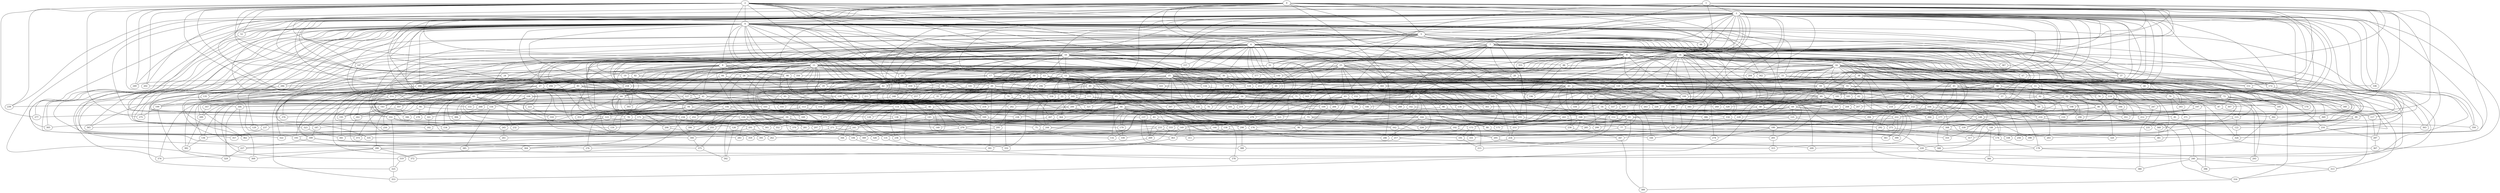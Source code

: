 strict graph "barabasi_albert_graph(400,3)" {
0;
1;
2;
3;
4;
5;
6;
7;
8;
9;
10;
11;
12;
13;
14;
15;
16;
17;
18;
19;
20;
21;
22;
23;
24;
25;
26;
27;
28;
29;
30;
31;
32;
33;
34;
35;
36;
37;
38;
39;
40;
41;
42;
43;
44;
45;
46;
47;
48;
49;
50;
51;
52;
53;
54;
55;
56;
57;
58;
59;
60;
61;
62;
63;
64;
65;
66;
67;
68;
69;
70;
71;
72;
73;
74;
75;
76;
77;
78;
79;
80;
81;
82;
83;
84;
85;
86;
87;
88;
89;
90;
91;
92;
93;
94;
95;
96;
97;
98;
99;
100;
101;
102;
103;
104;
105;
106;
107;
108;
109;
110;
111;
112;
113;
114;
115;
116;
117;
118;
119;
120;
121;
122;
123;
124;
125;
126;
127;
128;
129;
130;
131;
132;
133;
134;
135;
136;
137;
138;
139;
140;
141;
142;
143;
144;
145;
146;
147;
148;
149;
150;
151;
152;
153;
154;
155;
156;
157;
158;
159;
160;
161;
162;
163;
164;
165;
166;
167;
168;
169;
170;
171;
172;
173;
174;
175;
176;
177;
178;
179;
180;
181;
182;
183;
184;
185;
186;
187;
188;
189;
190;
191;
192;
193;
194;
195;
196;
197;
198;
199;
200;
201;
202;
203;
204;
205;
206;
207;
208;
209;
210;
211;
212;
213;
214;
215;
216;
217;
218;
219;
220;
221;
222;
223;
224;
225;
226;
227;
228;
229;
230;
231;
232;
233;
234;
235;
236;
237;
238;
239;
240;
241;
242;
243;
244;
245;
246;
247;
248;
249;
250;
251;
252;
253;
254;
255;
256;
257;
258;
259;
260;
261;
262;
263;
264;
265;
266;
267;
268;
269;
270;
271;
272;
273;
274;
275;
276;
277;
278;
279;
280;
281;
282;
283;
284;
285;
286;
287;
288;
289;
290;
291;
292;
293;
294;
295;
296;
297;
298;
299;
300;
301;
302;
303;
304;
305;
306;
307;
308;
309;
310;
311;
312;
313;
314;
315;
316;
317;
318;
319;
320;
321;
322;
323;
324;
325;
326;
327;
328;
329;
330;
331;
332;
333;
334;
335;
336;
337;
338;
339;
340;
341;
342;
343;
344;
345;
346;
347;
348;
349;
350;
351;
352;
353;
354;
355;
356;
357;
358;
359;
360;
361;
362;
363;
364;
365;
366;
367;
368;
369;
370;
371;
372;
373;
374;
375;
376;
377;
378;
379;
380;
381;
382;
383;
384;
385;
386;
387;
388;
389;
390;
391;
392;
393;
394;
395;
396;
397;
398;
399;
0 -- 130  [is_available=True, prob="0.221369303947"];
0 -- 3  [is_available=True, prob="0.34833131695"];
0 -- 4  [is_available=True, prob="0.535378584141"];
0 -- 5  [is_available=True, prob="1.0"];
0 -- 6  [is_available=True, prob="1.0"];
0 -- 8  [is_available=True, prob="0.521779486517"];
0 -- 267  [is_available=True, prob="0.931972811037"];
0 -- 14  [is_available=True, prob="0.609703127853"];
0 -- 259  [is_available=True, prob="1.0"];
0 -- 151  [is_available=True, prob="0.692906883746"];
0 -- 158  [is_available=True, prob="1.0"];
0 -- 165  [is_available=True, prob="0.367929190379"];
0 -- 42  [is_available=True, prob="0.673138018172"];
0 -- 303  [is_available=True, prob="0.0161009227433"];
0 -- 51  [is_available=True, prob="0.443813008583"];
0 -- 309  [is_available=True, prob="0.795258678822"];
0 -- 317  [is_available=True, prob="1.0"];
0 -- 197  [is_available=True, prob="0.123214436806"];
0 -- 202  [is_available=True, prob="0.351007935878"];
0 -- 204  [is_available=True, prob="1.0"];
0 -- 207  [is_available=True, prob="0.755796698683"];
0 -- 82  [is_available=True, prob="1.0"];
0 -- 213  [is_available=True, prob="0.0629141052658"];
0 -- 355  [is_available=True, prob="0.243833195876"];
0 -- 106  [is_available=True, prob="0.179536197237"];
0 -- 239  [is_available=True, prob="0.0223761282712"];
0 -- 112  [is_available=True, prob="0.349781956944"];
0 -- 376  [is_available=True, prob="0.436097745389"];
1 -- 3  [is_available=True, prob="0.41013127812"];
1 -- 7  [is_available=True, prob="0.73764683092"];
1 -- 298  [is_available=True, prob="0.976066531827"];
1 -- 387  [is_available=True, prob="0.997905578262"];
1 -- 305  [is_available=True, prob="1.0"];
1 -- 371  [is_available=True, prob="0.831335664268"];
1 -- 186  [is_available=True, prob="0.846842786822"];
1 -- 63  [is_available=True, prob="0.346476023699"];
2 -- 3  [is_available=True, prob="1.0"];
2 -- 4  [is_available=True, prob="0.0774421926609"];
2 -- 133  [is_available=True, prob="1.0"];
2 -- 7  [is_available=True, prob="1.0"];
2 -- 10  [is_available=True, prob="0.119409642214"];
2 -- 13  [is_available=True, prob="0.0694576685659"];
2 -- 14  [is_available=True, prob="0.524746391525"];
2 -- 16  [is_available=True, prob="1.0"];
2 -- 146  [is_available=True, prob="0.374566659949"];
2 -- 275  [is_available=True, prob="1.0"];
2 -- 277  [is_available=True, prob="0.559945271539"];
2 -- 26  [is_available=True, prob="1.0"];
2 -- 27  [is_available=True, prob="0.168207157169"];
2 -- 160  [is_available=True, prob="0.574736540192"];
2 -- 39  [is_available=True, prob="0.426923026648"];
2 -- 296  [is_available=True, prob="0.94447099875"];
2 -- 41  [is_available=True, prob="0.117420074168"];
2 -- 52  [is_available=True, prob="0.252085897331"];
2 -- 314  [is_available=True, prob="1.0"];
2 -- 202  [is_available=True, prob="1.0"];
2 -- 203  [is_available=True, prob="0.121233639779"];
2 -- 98  [is_available=True, prob="0.688145309836"];
2 -- 103  [is_available=True, prob="0.92558184314"];
2 -- 239  [is_available=True, prob="0.683576511249"];
2 -- 249  [is_available=True, prob="1.0"];
3 -- 294  [is_available=True, prob="0.545137276425"];
3 -- 4  [is_available=True, prob="0.0639269413215"];
3 -- 5  [is_available=True, prob="0.0605571766442"];
3 -- 6  [is_available=True, prob="0.352160648826"];
3 -- 7  [is_available=True, prob="0.970129297162"];
3 -- 9  [is_available=True, prob="1.0"];
3 -- 10  [is_available=True, prob="0.418045577036"];
3 -- 12  [is_available=True, prob="0.414173834682"];
3 -- 15  [is_available=True, prob="0.275453257259"];
3 -- 18  [is_available=True, prob="0.653559101626"];
3 -- 147  [is_available=True, prob="0.837874273557"];
3 -- 23  [is_available=True, prob="0.57818166759"];
3 -- 24  [is_available=True, prob="0.78438732982"];
3 -- 153  [is_available=True, prob="0.556435086487"];
3 -- 157  [is_available=True, prob="1.0"];
3 -- 260  [is_available=True, prob="1.0"];
3 -- 32  [is_available=True, prob="0.202861184878"];
3 -- 34  [is_available=True, prob="0.12460950001"];
3 -- 38  [is_available=True, prob="0.583050012809"];
3 -- 39  [is_available=True, prob="0.864756630062"];
3 -- 40  [is_available=True, prob="0.168391451143"];
3 -- 263  [is_available=True, prob="1.0"];
3 -- 44  [is_available=True, prob="0.191826942237"];
3 -- 307  [is_available=True, prob="1.0"];
3 -- 172  [is_available=True, prob="0.62970780525"];
3 -- 52  [is_available=True, prob="0.930815630602"];
3 -- 54  [is_available=True, prob="0.511595371328"];
3 -- 393  [is_available=True, prob="0.328773873243"];
3 -- 355  [is_available=True, prob="0.871458844459"];
3 -- 58  [is_available=True, prob="0.33773497763"];
3 -- 188  [is_available=True, prob="1.0"];
3 -- 65  [is_available=True, prob="1.0"];
3 -- 322  [is_available=True, prob="0.442699378089"];
3 -- 67  [is_available=True, prob="0.731671103874"];
3 -- 198  [is_available=True, prob="1.0"];
3 -- 74  [is_available=True, prob="0.0948163684081"];
3 -- 204  [is_available=True, prob="0.687930532579"];
3 -- 337  [is_available=True, prob="0.45838467924"];
3 -- 83  [is_available=True, prob="0.499359579004"];
3 -- 88  [is_available=True, prob="0.828744065876"];
3 -- 89  [is_available=True, prob="1.0"];
3 -- 350  [is_available=True, prob="0.130502011518"];
3 -- 223  [is_available=True, prob="0.20378809149"];
3 -- 97  [is_available=True, prob="0.30288877619"];
3 -- 99  [is_available=True, prob="1.0"];
3 -- 100  [is_available=True, prob="1.0"];
3 -- 101  [is_available=True, prob="0.79514606668"];
3 -- 106  [is_available=True, prob="1.0"];
3 -- 108  [is_available=True, prob="1.0"];
3 -- 367  [is_available=True, prob="0.294972773574"];
3 -- 247  [is_available=True, prob="0.32746818971"];
3 -- 248  [is_available=True, prob="1.0"];
3 -- 249  [is_available=True, prob="0.873187493591"];
3 -- 166  [is_available=True, prob="0.00244117198746"];
3 -- 125  [is_available=True, prob="1.0"];
3 -- 127  [is_available=True, prob="0.866022861017"];
4 -- 129  [is_available=True, prob="0.207290848569"];
4 -- 5  [is_available=True, prob="0.767110442841"];
4 -- 135  [is_available=True, prob="1.0"];
4 -- 8  [is_available=True, prob="0.0722318087721"];
4 -- 393  [is_available=True, prob="1.0"];
4 -- 266  [is_available=True, prob="1.0"];
4 -- 11  [is_available=True, prob="0.280079764413"];
4 -- 12  [is_available=True, prob="0.467744913485"];
4 -- 365  [is_available=True, prob="0.544459599049"];
4 -- 18  [is_available=True, prob="0.164338970396"];
4 -- 147  [is_available=True, prob="0.237527432806"];
4 -- 21  [is_available=True, prob="0.341134140086"];
4 -- 23  [is_available=True, prob="0.880549096077"];
4 -- 155  [is_available=True, prob="0.98354625641"];
4 -- 286  [is_available=True, prob="1.0"];
4 -- 160  [is_available=True, prob="0.418441799076"];
4 -- 33  [is_available=True, prob="0.96644867617"];
4 -- 164  [is_available=True, prob="0.957471770945"];
4 -- 37  [is_available=True, prob="0.169906118777"];
4 -- 193  [is_available=True, prob="0.828227575479"];
4 -- 171  [is_available=True, prob="0.663028059583"];
4 -- 44  [is_available=True, prob="0.500629147745"];
4 -- 47  [is_available=True, prob="0.0287396901093"];
4 -- 385  [is_available=True, prob="0.392542995851"];
4 -- 305  [is_available=True, prob="0.0122247347785"];
4 -- 50  [is_available=True, prob="0.63468742135"];
4 -- 52  [is_available=True, prob="0.0317917987897"];
4 -- 53  [is_available=True, prob="0.0752094121712"];
4 -- 187  [is_available=True, prob="1.0"];
4 -- 151  [is_available=True, prob="0.337309320998"];
4 -- 181  [is_available=True, prob="0.443845274615"];
4 -- 65  [is_available=True, prob="0.101737048434"];
4 -- 267  [is_available=True, prob="0.761250505386"];
4 -- 268  [is_available=True, prob="0.588413799816"];
4 -- 78  [is_available=True, prob="0.109848794249"];
4 -- 335  [is_available=True, prob="0.604713555538"];
4 -- 274  [is_available=True, prob="0.174138038517"];
4 -- 342  [is_available=True, prob="0.430536474635"];
4 -- 343  [is_available=True, prob="1.0"];
4 -- 346  [is_available=True, prob="0.471269286263"];
4 -- 348  [is_available=True, prob="0.834930063078"];
4 -- 350  [is_available=True, prob="0.510316315326"];
4 -- 228  [is_available=True, prob="0.45931937943"];
4 -- 102  [is_available=True, prob="0.511441976989"];
4 -- 231  [is_available=True, prob="0.203920857879"];
4 -- 259  [is_available=True, prob="0.719761767003"];
4 -- 323  [is_available=True, prob="0.140831377525"];
4 -- 236  [is_available=True, prob="0.1506922956"];
4 -- 237  [is_available=True, prob="0.544672019793"];
4 -- 373  [is_available=True, prob="1.0"];
4 -- 246  [is_available=True, prob="0.253101986261"];
4 -- 248  [is_available=True, prob="1.0"];
4 -- 277  [is_available=True, prob="1.0"];
5 -- 384  [is_available=True, prob="0.34100044598"];
5 -- 258  [is_available=True, prob="1.0"];
5 -- 6  [is_available=True, prob="0.231438793016"];
5 -- 9  [is_available=True, prob="0.139573154319"];
5 -- 11  [is_available=True, prob="0.901696873635"];
5 -- 19  [is_available=True, prob="0.598775484468"];
5 -- 25  [is_available=True, prob="1.0"];
5 -- 281  [is_available=True, prob="0.804808542867"];
5 -- 286  [is_available=True, prob="0.98136156194"];
5 -- 32  [is_available=True, prob="0.178944098995"];
5 -- 292  [is_available=True, prob="0.224554508742"];
5 -- 37  [is_available=True, prob="0.577119564606"];
5 -- 294  [is_available=True, prob="1.0"];
5 -- 327  [is_available=True, prob="0.539211678597"];
5 -- 44  [is_available=True, prob="1.0"];
5 -- 45  [is_available=True, prob="0.882318918558"];
5 -- 51  [is_available=True, prob="0.778573961539"];
5 -- 56  [is_available=True, prob="1.0"];
5 -- 199  [is_available=True, prob="0.147205252988"];
5 -- 337  [is_available=True, prob="0.736715140413"];
5 -- 85  [is_available=True, prob="0.292192350248"];
5 -- 345  [is_available=True, prob="1.0"];
5 -- 92  [is_available=True, prob="0.722177799454"];
5 -- 221  [is_available=True, prob="0.0042275297915"];
5 -- 99  [is_available=True, prob="1.0"];
5 -- 387  [is_available=True, prob="0.604369152147"];
5 -- 374  [is_available=True, prob="0.817811732784"];
5 -- 380  [is_available=True, prob="1.0"];
6 -- 265  [is_available=True, prob="0.836482253943"];
6 -- 10  [is_available=True, prob="0.704396292261"];
6 -- 146  [is_available=True, prob="1.0"];
6 -- 20  [is_available=True, prob="1.0"];
6 -- 21  [is_available=True, prob="0.767627032353"];
6 -- 25  [is_available=True, prob="1.0"];
6 -- 156  [is_available=True, prob="0.10102922087"];
6 -- 157  [is_available=True, prob="1.0"];
6 -- 36  [is_available=True, prob="0.663216066881"];
6 -- 165  [is_available=True, prob="0.342288993258"];
6 -- 166  [is_available=True, prob="1.0"];
6 -- 41  [is_available=True, prob="0.58367500922"];
6 -- 43  [is_available=True, prob="1.0"];
6 -- 306  [is_available=True, prob="0.511696692542"];
6 -- 48  [is_available=True, prob="0.92643903792"];
6 -- 50  [is_available=True, prob="0.241510379486"];
6 -- 59  [is_available=True, prob="0.126819868224"];
6 -- 196  [is_available=True, prob="0.291408154843"];
6 -- 72  [is_available=True, prob="0.583615464163"];
6 -- 80  [is_available=True, prob="0.871459649067"];
6 -- 92  [is_available=True, prob="1.0"];
6 -- 95  [is_available=True, prob="0.20024674498"];
6 -- 229  [is_available=True, prob="1.0"];
6 -- 359  [is_available=True, prob="0.888422796208"];
6 -- 234  [is_available=True, prob="0.259372607466"];
6 -- 366  [is_available=True, prob="0.00380909923494"];
6 -- 240  [is_available=True, prob="1.0"];
6 -- 243  [is_available=True, prob="0.391789472432"];
6 -- 377  [is_available=True, prob="0.794093645988"];
6 -- 250  [is_available=True, prob="0.751500481911"];
7 -- 129  [is_available=True, prob="1.0"];
7 -- 8  [is_available=True, prob="1.0"];
7 -- 9  [is_available=True, prob="1.0"];
7 -- 14  [is_available=True, prob="0.493628872255"];
7 -- 15  [is_available=True, prob="0.0277178728467"];
7 -- 17  [is_available=True, prob="1.0"];
7 -- 23  [is_available=True, prob="1.0"];
7 -- 24  [is_available=True, prob="1.0"];
7 -- 26  [is_available=True, prob="0.144515168248"];
7 -- 28  [is_available=True, prob="0.284195500748"];
7 -- 282  [is_available=True, prob="0.10469363257"];
7 -- 31  [is_available=True, prob="1.0"];
7 -- 42  [is_available=True, prob="0.24718715974"];
7 -- 171  [is_available=True, prob="1.0"];
7 -- 172  [is_available=True, prob="1.0"];
7 -- 51  [is_available=True, prob="0.144473791009"];
7 -- 57  [is_available=True, prob="0.0135454530804"];
7 -- 191  [is_available=True, prob="0.371167267508"];
7 -- 320  [is_available=True, prob="0.631099026189"];
7 -- 67  [is_available=True, prob="0.304139371753"];
7 -- 72  [is_available=True, prob="0.272807576252"];
7 -- 79  [is_available=True, prob="0.693900976668"];
7 -- 339  [is_available=True, prob="0.629276209481"];
7 -- 142  [is_available=True, prob="0.155987877004"];
7 -- 87  [is_available=True, prob="0.821512546357"];
7 -- 271  [is_available=True, prob="0.635344822748"];
7 -- 93  [is_available=True, prob="0.951759775229"];
7 -- 94  [is_available=True, prob="0.190422433502"];
7 -- 235  [is_available=True, prob="0.407841512251"];
7 -- 117  [is_available=True, prob="1.0"];
7 -- 379  [is_available=True, prob="0.923985766504"];
7 -- 381  [is_available=True, prob="0.418937084684"];
8 -- 64  [is_available=True, prob="0.496367545831"];
8 -- 98  [is_available=True, prob="0.525134270939"];
8 -- 36  [is_available=True, prob="0.292272583069"];
8 -- 356  [is_available=True, prob="0.778656999186"];
8 -- 135  [is_available=True, prob="0.306360964576"];
8 -- 204  [is_available=True, prob="0.347018462281"];
8 -- 322  [is_available=True, prob="0.0425306752697"];
8 -- 321  [is_available=True, prob="1.0"];
8 -- 365  [is_available=True, prob="0.894962522593"];
8 -- 48  [is_available=True, prob="0.00426689502412"];
8 -- 82  [is_available=True, prob="0.844588206252"];
8 -- 19  [is_available=True, prob="0.996994356462"];
8 -- 84  [is_available=True, prob="0.415682774642"];
8 -- 245  [is_available=True, prob="0.453267582431"];
8 -- 150  [is_available=True, prob="0.660186578342"];
9 -- 139  [is_available=True, prob="1.0"];
9 -- 141  [is_available=True, prob="0.00321578215724"];
9 -- 16  [is_available=True, prob="1.0"];
9 -- 30  [is_available=True, prob="0.5828264873"];
9 -- 33  [is_available=True, prob="0.0687390327536"];
9 -- 38  [is_available=True, prob="0.566202001912"];
9 -- 170  [is_available=True, prob="0.525902645411"];
9 -- 56  [is_available=True, prob="0.483691683211"];
9 -- 66  [is_available=True, prob="0.941921508955"];
9 -- 324  [is_available=True, prob="0.918992661363"];
9 -- 71  [is_available=True, prob="0.122243025332"];
9 -- 333  [is_available=True, prob="0.04700633273"];
9 -- 336  [is_available=True, prob="1.0"];
9 -- 85  [is_available=True, prob="0.153833346825"];
9 -- 86  [is_available=True, prob="1.0"];
9 -- 88  [is_available=True, prob="1.0"];
9 -- 355  [is_available=True, prob="0.171633502691"];
9 -- 100  [is_available=True, prob="0.322917426356"];
9 -- 231  [is_available=True, prob="0.275068527023"];
9 -- 105  [is_available=True, prob="1.0"];
9 -- 110  [is_available=True, prob="1.0"];
9 -- 124  [is_available=True, prob="0.126921428274"];
10 -- 128  [is_available=True, prob="0.730689021959"];
10 -- 133  [is_available=True, prob="1.0"];
10 -- 266  [is_available=True, prob="0.220380478218"];
10 -- 11  [is_available=True, prob="0.203568567346"];
10 -- 12  [is_available=True, prob="0.602085870684"];
10 -- 13  [is_available=True, prob="0.651605789498"];
10 -- 17  [is_available=True, prob="0.799277326145"];
10 -- 147  [is_available=True, prob="0.891338677348"];
10 -- 20  [is_available=True, prob="0.161279003553"];
10 -- 150  [is_available=True, prob="0.268066748067"];
10 -- 281  [is_available=True, prob="0.683716506038"];
10 -- 28  [is_available=True, prob="1.0"];
10 -- 157  [is_available=True, prob="0.319283920379"];
10 -- 31  [is_available=True, prob="0.614181272951"];
10 -- 163  [is_available=True, prob="1.0"];
10 -- 295  [is_available=True, prob="0.843079459578"];
10 -- 284  [is_available=True, prob="0.777937836965"];
10 -- 55  [is_available=True, prob="0.384617127061"];
10 -- 318  [is_available=True, prob="0.232435795935"];
10 -- 64  [is_available=True, prob="0.475743451997"];
10 -- 130  [is_available=True, prob="0.694438434158"];
10 -- 353  [is_available=True, prob="1.0"];
10 -- 335  [is_available=True, prob="1.0"];
10 -- 88  [is_available=True, prob="0.101913269121"];
10 -- 218  [is_available=True, prob="0.535764661574"];
10 -- 225  [is_available=True, prob="1.0"];
10 -- 297  [is_available=True, prob="0.314411444092"];
10 -- 377  [is_available=True, prob="0.673213758957"];
10 -- 379  [is_available=True, prob="1.0"];
10 -- 254  [is_available=True, prob="0.197806334663"];
11 -- 257  [is_available=True, prob="0.958816495652"];
11 -- 13  [is_available=True, prob="0.244306747508"];
11 -- 270  [is_available=True, prob="0.0106100635609"];
11 -- 145  [is_available=True, prob="1.0"];
11 -- 278  [is_available=True, prob="0.235237519601"];
11 -- 289  [is_available=True, prob="1.0"];
11 -- 34  [is_available=True, prob="0.147457011395"];
11 -- 36  [is_available=True, prob="1.0"];
11 -- 49  [is_available=True, prob="0.883301683523"];
11 -- 138  [is_available=True, prob="0.832400473386"];
11 -- 183  [is_available=True, prob="1.0"];
11 -- 312  [is_available=True, prob="1.0"];
11 -- 60  [is_available=True, prob="0.307864734329"];
11 -- 189  [is_available=True, prob="0.826151612763"];
11 -- 64  [is_available=True, prob="0.509820980197"];
11 -- 354  [is_available=True, prob="0.704882496084"];
11 -- 197  [is_available=True, prob="0.669725065161"];
11 -- 200  [is_available=True, prob="1.0"];
11 -- 226  [is_available=True, prob="0.849684405101"];
11 -- 211  [is_available=True, prob="0.888439417664"];
11 -- 90  [is_available=True, prob="0.27494290227"];
11 -- 91  [is_available=True, prob="1.0"];
11 -- 98  [is_available=True, prob="1.0"];
11 -- 356  [is_available=True, prob="0.978452897908"];
11 -- 17  [is_available=True, prob="0.106587082959"];
11 -- 116  [is_available=True, prob="1.0"];
11 -- 119  [is_available=True, prob="1.0"];
11 -- 376  [is_available=True, prob="0.0466829488482"];
11 -- 127  [is_available=True, prob="0.488654006371"];
12 -- 35  [is_available=True, prob="1.0"];
12 -- 182  [is_available=True, prob="1.0"];
12 -- 358  [is_available=True, prob="0.0654914854659"];
12 -- 259  [is_available=True, prob="0.768039161465"];
12 -- 105  [is_available=True, prob="0.179600125329"];
12 -- 175  [is_available=True, prob="0.752696997181"];
12 -- 22  [is_available=True, prob="1.0"];
12 -- 87  [is_available=True, prob="0.322580462879"];
12 -- 89  [is_available=True, prob="0.280580624683"];
12 -- 58  [is_available=True, prob="0.83763592942"];
12 -- 91  [is_available=True, prob="0.243708118355"];
12 -- 221  [is_available=True, prob="1.0"];
13 -- 382  [is_available=True, prob="0.620092703132"];
13 -- 70  [is_available=True, prob="0.111869985918"];
13 -- 397  [is_available=True, prob="0.992244316505"];
13 -- 270  [is_available=True, prob="0.585043188804"];
13 -- 15  [is_available=True, prob="0.992371823108"];
13 -- 189  [is_available=True, prob="0.153721221946"];
13 -- 221  [is_available=True, prob="0.891067652995"];
13 -- 42  [is_available=True, prob="1.0"];
13 -- 186  [is_available=True, prob="0.78072755754"];
13 -- 85  [is_available=True, prob="0.6580117686"];
13 -- 170  [is_available=True, prob="0.679811302557"];
13 -- 121  [is_available=True, prob="0.537154421223"];
13 -- 122  [is_available=True, prob="0.222086172782"];
13 -- 286  [is_available=True, prob="0.734616861378"];
13 -- 29  [is_available=True, prob="0.843173793143"];
13 -- 30  [is_available=True, prob="0.985549089493"];
13 -- 117  [is_available=True, prob="0.593585330463"];
14 -- 387  [is_available=True, prob="0.598707021589"];
14 -- 258  [is_available=True, prob="0.353267428094"];
14 -- 173  [is_available=True, prob="0.204844764438"];
14 -- 16  [is_available=True, prob="0.886645577824"];
14 -- 18  [is_available=True, prob="1.0"];
14 -- 19  [is_available=True, prob="0.400367531646"];
14 -- 20  [is_available=True, prob="0.700248756795"];
14 -- 22  [is_available=True, prob="0.169927530634"];
14 -- 25  [is_available=True, prob="0.32212777583"];
14 -- 30  [is_available=True, prob="1.0"];
14 -- 35  [is_available=True, prob="0.0703845475152"];
14 -- 263  [is_available=True, prob="0.218617262675"];
14 -- 45  [is_available=True, prob="0.751210907959"];
14 -- 303  [is_available=True, prob="1.0"];
14 -- 53  [is_available=True, prob="0.901283364316"];
14 -- 190  [is_available=True, prob="0.0631733334157"];
14 -- 181  [is_available=True, prob="0.127577210027"];
14 -- 194  [is_available=True, prob="1.0"];
14 -- 77  [is_available=True, prob="1.0"];
14 -- 84  [is_available=True, prob="0.808410094215"];
14 -- 342  [is_available=True, prob="0.492436880608"];
14 -- 96  [is_available=True, prob="0.268342390971"];
14 -- 102  [is_available=True, prob="1.0"];
14 -- 369  [is_available=True, prob="0.442958280162"];
14 -- 120  [is_available=True, prob="0.679394599726"];
14 -- 340  [is_available=True, prob="0.668089902677"];
14 -- 63  [is_available=True, prob="1.0"];
14 -- 383  [is_available=True, prob="0.390388084996"];
15 -- 68  [is_available=True, prob="1.0"];
15 -- 74  [is_available=True, prob="0.480700501899"];
15 -- 108  [is_available=True, prob="0.954079769162"];
15 -- 79  [is_available=True, prob="0.606140867725"];
15 -- 211  [is_available=True, prob="0.554924017211"];
15 -- 216  [is_available=True, prob="0.211970577235"];
15 -- 348  [is_available=True, prob="0.619210340097"];
16 -- 396  [is_available=True, prob="0.251256965345"];
16 -- 323  [is_available=True, prob="1.0"];
16 -- 21  [is_available=True, prob="0.820722255673"];
16 -- 26  [is_available=True, prob="1.0"];
16 -- 28  [is_available=True, prob="0.117846803159"];
16 -- 29  [is_available=True, prob="1.0"];
16 -- 33  [is_available=True, prob="0.0729095330809"];
16 -- 37  [is_available=True, prob="0.436004591002"];
16 -- 38  [is_available=True, prob="0.637662196355"];
16 -- 40  [is_available=True, prob="1.0"];
16 -- 169  [is_available=True, prob="0.873825807774"];
16 -- 43  [is_available=True, prob="0.0449579563816"];
16 -- 302  [is_available=True, prob="0.279679987943"];
16 -- 49  [is_available=True, prob="0.36446342291"];
16 -- 55  [is_available=True, prob="0.0457536336435"];
16 -- 184  [is_available=True, prob="0.696113688223"];
16 -- 67  [is_available=True, prob="0.0935945240905"];
16 -- 71  [is_available=True, prob="0.189410611659"];
16 -- 208  [is_available=True, prob="1.0"];
16 -- 81  [is_available=True, prob="0.430994686978"];
16 -- 82  [is_available=True, prob="0.0927149314709"];
16 -- 212  [is_available=True, prob="1.0"];
16 -- 342  [is_available=True, prob="0.4987949446"];
16 -- 377  [is_available=True, prob="0.820453886644"];
16 -- 222  [is_available=True, prob="0.330587879343"];
16 -- 351  [is_available=True, prob="0.265754182666"];
16 -- 360  [is_available=True, prob="1.0"];
16 -- 296  [is_available=True, prob="0.365823770543"];
16 -- 119  [is_available=True, prob="0.0811704823512"];
16 -- 340  [is_available=True, prob="1.0"];
16 -- 251  [is_available=True, prob="0.05691757798"];
17 -- 101  [is_available=True, prob="0.704697829219"];
17 -- 22  [is_available=True, prob="0.752076772194"];
17 -- 202  [is_available=True, prob="0.0915806398287"];
17 -- 89  [is_available=True, prob="0.546714838483"];
17 -- 60  [is_available=True, prob="0.797657032056"];
17 -- 61  [is_available=True, prob="1.0"];
18 -- 229  [is_available=True, prob="0.362433707689"];
18 -- 73  [is_available=True, prob="0.605799444582"];
18 -- 74  [is_available=True, prob="0.113620594666"];
18 -- 183  [is_available=True, prob="0.925290816736"];
19 -- 206  [is_available=True, prob="0.167052512524"];
19 -- 149  [is_available=True, prob="1.0"];
20 -- 192  [is_available=True, prob="0.053222837766"];
20 -- 65  [is_available=True, prob="1.0"];
20 -- 194  [is_available=True, prob="0.836702386625"];
20 -- 70  [is_available=True, prob="0.0736259274727"];
20 -- 391  [is_available=True, prob="1.0"];
20 -- 343  [is_available=True, prob="0.566187844409"];
20 -- 224  [is_available=True, prob="0.136930938194"];
20 -- 46  [is_available=True, prob="0.5975687842"];
20 -- 206  [is_available=True, prob="0.121413336691"];
20 -- 113  [is_available=True, prob="1.0"];
20 -- 214  [is_available=True, prob="0.00900017023824"];
20 -- 247  [is_available=True, prob="1.0"];
20 -- 283  [is_available=True, prob="1.0"];
22 -- 195  [is_available=True, prob="0.741118112369"];
22 -- 268  [is_available=True, prob="1.0"];
22 -- 75  [is_available=True, prob="0.453021631292"];
22 -- 83  [is_available=True, prob="0.603267748623"];
22 -- 238  [is_available=True, prob="0.681584297642"];
22 -- 220  [is_available=True, prob="1.0"];
23 -- 226  [is_available=True, prob="0.421804039897"];
23 -- 358  [is_available=True, prob="0.236483025837"];
23 -- 39  [is_available=True, prob="0.988253514673"];
23 -- 360  [is_available=True, prob="0.353337811997"];
23 -- 356  [is_available=True, prob="1.0"];
23 -- 301  [is_available=True, prob="1.0"];
23 -- 143  [is_available=True, prob="0.593996117561"];
23 -- 164  [is_available=True, prob="1.0"];
23 -- 120  [is_available=True, prob="0.698295054036"];
23 -- 146  [is_available=True, prob="0.499439557423"];
23 -- 313  [is_available=True, prob="1.0"];
23 -- 24  [is_available=True, prob="0.112019957608"];
23 -- 132  [is_available=True, prob="1.0"];
23 -- 152  [is_available=True, prob="1.0"];
23 -- 63  [is_available=True, prob="0.0858668343788"];
24 -- 395  [is_available=True, prob="0.185701854946"];
25 -- 384  [is_available=True, prob="0.0744176595415"];
25 -- 257  [is_available=True, prob="0.981095209426"];
25 -- 131  [is_available=True, prob="0.988527123169"];
25 -- 265  [is_available=True, prob="1.0"];
25 -- 151  [is_available=True, prob="0.642702721294"];
25 -- 27  [is_available=True, prob="1.0"];
25 -- 29  [is_available=True, prob="0.219158814812"];
25 -- 287  [is_available=True, prob="0.970721365046"];
25 -- 34  [is_available=True, prob="0.290163791895"];
25 -- 296  [is_available=True, prob="1.0"];
25 -- 298  [is_available=True, prob="0.575095595949"];
25 -- 43  [is_available=True, prob="0.725704030997"];
25 -- 173  [is_available=True, prob="0.695738373381"];
25 -- 314  [is_available=True, prob="0.0919745903517"];
25 -- 187  [is_available=True, prob="0.736229828502"];
25 -- 62  [is_available=True, prob="0.727257484285"];
25 -- 193  [is_available=True, prob="1.0"];
25 -- 75  [is_available=True, prob="0.494699893338"];
25 -- 76  [is_available=True, prob="1.0"];
25 -- 213  [is_available=True, prob="1.0"];
25 -- 219  [is_available=True, prob="0.0922037827837"];
25 -- 93  [is_available=True, prob="0.0904506634199"];
25 -- 94  [is_available=True, prob="1.0"];
25 -- 95  [is_available=True, prob="0.380567943744"];
25 -- 230  [is_available=True, prob="0.161907100998"];
25 -- 111  [is_available=True, prob="0.122456881649"];
25 -- 242  [is_available=True, prob="0.935056606365"];
25 -- 116  [is_available=True, prob="0.166595079872"];
25 -- 120  [is_available=True, prob="1.0"];
25 -- 379  [is_available=True, prob="0.706464940402"];
26 -- 134  [is_available=True, prob="0.217540695719"];
26 -- 233  [is_available=True, prob="0.694828525134"];
26 -- 46  [is_available=True, prob="0.181627799849"];
26 -- 27  [is_available=True, prob="1.0"];
27 -- 97  [is_available=True, prob="0.907510274407"];
27 -- 167  [is_available=True, prob="0.351460116627"];
27 -- 136  [is_available=True, prob="0.880354172356"];
27 -- 362  [is_available=True, prob="1.0"];
27 -- 107  [is_available=True, prob="0.452318442427"];
27 -- 47  [is_available=True, prob="0.547849269177"];
27 -- 378  [is_available=True, prob="0.937594584841"];
27 -- 374  [is_available=True, prob="0.965683767686"];
27 -- 60  [is_available=True, prob="0.466559718175"];
27 -- 93  [is_available=True, prob="0.881440821855"];
27 -- 31  [is_available=True, prob="0.769921922458"];
28 -- 284  [is_available=True, prob="0.930523308126"];
28 -- 190  [is_available=True, prob="0.523056844774"];
29 -- 143  [is_available=True, prob="0.720222861436"];
29 -- 57  [is_available=True, prob="0.239833370245"];
29 -- 154  [is_available=True, prob="0.479344334339"];
29 -- 127  [is_available=True, prob="0.235129583027"];
30 -- 256  [is_available=True, prob="0.151146918281"];
30 -- 135  [is_available=True, prob="1.0"];
30 -- 32  [is_available=True, prob="0.0619000628919"];
30 -- 293  [is_available=True, prob="1.0"];
30 -- 41  [is_available=True, prob="0.417395136589"];
30 -- 47  [is_available=True, prob="0.689708748517"];
30 -- 49  [is_available=True, prob="0.0677171164284"];
30 -- 50  [is_available=True, prob="0.0194308096585"];
30 -- 307  [is_available=True, prob="0.416492788494"];
30 -- 181  [is_available=True, prob="0.148921465275"];
30 -- 54  [is_available=True, prob="0.424051263631"];
30 -- 137  [is_available=True, prob="0.883364590791"];
30 -- 57  [is_available=True, prob="0.920808722471"];
30 -- 192  [is_available=True, prob="0.58604268269"];
30 -- 334  [is_available=True, prob="0.895664535311"];
30 -- 397  [is_available=True, prob="1.0"];
30 -- 224  [is_available=True, prob="0.106808117438"];
30 -- 97  [is_available=True, prob="0.90692989331"];
30 -- 235  [is_available=True, prob="0.915832102327"];
30 -- 115  [is_available=True, prob="0.860926712764"];
30 -- 118  [is_available=True, prob="0.327790407872"];
31 -- 162  [is_available=True, prob="0.78278360356"];
31 -- 76  [is_available=True, prob="0.657217576636"];
31 -- 80  [is_available=True, prob="1.0"];
31 -- 273  [is_available=True, prob="0.262190172481"];
31 -- 149  [is_available=True, prob="1.0"];
31 -- 217  [is_available=True, prob="0.449218439459"];
31 -- 90  [is_available=True, prob="0.311280981742"];
31 -- 94  [is_available=True, prob="0.307330594724"];
32 -- 264  [is_available=True, prob="0.54335300784"];
32 -- 233  [is_available=True, prob="0.450290053896"];
32 -- 371  [is_available=True, prob="0.0158655129114"];
32 -- 86  [is_available=True, prob="0.408635278282"];
32 -- 347  [is_available=True, prob="1.0"];
33 -- 48  [is_available=True, prob="0.00177270559897"];
33 -- 141  [is_available=True, prob="0.255358216531"];
33 -- 373  [is_available=True, prob="0.66118211385"];
33 -- 119  [is_available=True, prob="1.0"];
33 -- 56  [is_available=True, prob="0.234342411328"];
33 -- 62  [is_available=True, prob="0.657265458365"];
34 -- 131  [is_available=True, prob="0.791070643857"];
34 -- 370  [is_available=True, prob="0.125981793428"];
34 -- 174  [is_available=True, prob="1.0"];
34 -- 178  [is_available=True, prob="0.0752937567747"];
34 -- 35  [is_available=True, prob="0.289430750909"];
34 -- 248  [is_available=True, prob="1.0"];
34 -- 90  [is_available=True, prob="0.476505356745"];
34 -- 123  [is_available=True, prob="0.517156991385"];
34 -- 159  [is_available=True, prob="1.0"];
35 -- 244  [is_available=True, prob="0.243341139717"];
35 -- 103  [is_available=True, prob="0.376922695988"];
36 -- 258  [is_available=True, prob="0.764853592709"];
36 -- 294  [is_available=True, prob="0.0095583060244"];
36 -- 252  [is_available=True, prob="0.54672104638"];
36 -- 172  [is_available=True, prob="0.530423570699"];
36 -- 104  [is_available=True, prob="1.0"];
36 -- 178  [is_available=True, prob="0.0302280652251"];
36 -- 86  [is_available=True, prob="0.908208133323"];
36 -- 152  [is_available=True, prob="0.665556627764"];
36 -- 124  [is_available=True, prob="0.72515574755"];
37 -- 185  [is_available=True, prob="0.679250897276"];
38 -- 176  [is_available=True, prob="0.250515313599"];
38 -- 134  [is_available=True, prob="0.517094929068"];
38 -- 40  [is_available=True, prob="0.592030638618"];
38 -- 394  [is_available=True, prob="0.428035463297"];
38 -- 141  [is_available=True, prob="1.0"];
38 -- 369  [is_available=True, prob="0.276429295424"];
38 -- 163  [is_available=True, prob="0.0802689469293"];
38 -- 55  [is_available=True, prob="0.431646535934"];
39 -- 228  [is_available=True, prob="0.994063148715"];
39 -- 325  [is_available=True, prob="0.156838904579"];
39 -- 70  [is_available=True, prob="0.409012111371"];
39 -- 103  [is_available=True, prob="0.575860826408"];
39 -- 266  [is_available=True, prob="1.0"];
39 -- 332  [is_available=True, prob="0.983323841393"];
39 -- 45  [is_available=True, prob="0.521544950716"];
39 -- 114  [is_available=True, prob="0.308683716805"];
39 -- 116  [is_available=True, prob="0.61950497256"];
39 -- 213  [is_available=True, prob="1.0"];
39 -- 378  [is_available=True, prob="1.0"];
40 -- 72  [is_available=True, prob="0.291371623239"];
41 -- 199  [is_available=True, prob="0.503065597303"];
41 -- 393  [is_available=True, prob="0.932164606349"];
41 -- 77  [is_available=True, prob="0.36857677978"];
41 -- 46  [is_available=True, prob="0.253956150988"];
41 -- 276  [is_available=True, prob="0.942349130417"];
41 -- 251  [is_available=True, prob="0.0768056032426"];
42 -- 139  [is_available=True, prob="0.284411398874"];
42 -- 71  [is_available=True, prob="0.300580783045"];
42 -- 364  [is_available=True, prob="1.0"];
42 -- 108  [is_available=True, prob="0.918316150891"];
42 -- 396  [is_available=True, prob="1.0"];
42 -- 167  [is_available=True, prob="0.405021057704"];
42 -- 211  [is_available=True, prob="0.469168716595"];
42 -- 180  [is_available=True, prob="0.786162627185"];
42 -- 314  [is_available=True, prob="1.0"];
42 -- 59  [is_available=True, prob="0.534905893082"];
42 -- 125  [is_available=True, prob="0.441136490683"];
43 -- 288  [is_available=True, prob="0.670633896802"];
43 -- 196  [is_available=True, prob="0.409561931418"];
43 -- 389  [is_available=True, prob="0.156831755789"];
43 -- 168  [is_available=True, prob="0.161260970595"];
43 -- 334  [is_available=True, prob="1.0"];
43 -- 209  [is_available=True, prob="0.915445612614"];
43 -- 53  [is_available=True, prob="1.0"];
43 -- 152  [is_available=True, prob="0.747610994768"];
45 -- 320  [is_available=True, prob="0.435695274367"];
45 -- 292  [is_available=True, prob="1.0"];
45 -- 105  [is_available=True, prob="0.363484664434"];
45 -- 79  [is_available=True, prob="1.0"];
45 -- 272  [is_available=True, prob="0.970711863539"];
45 -- 344  [is_available=True, prob="1.0"];
45 -- 313  [is_available=True, prob="0.396810343608"];
45 -- 155  [is_available=True, prob="0.876146187762"];
45 -- 92  [is_available=True, prob="0.97270990887"];
45 -- 222  [is_available=True, prob="0.510856737586"];
46 -- 160  [is_available=True, prob="1.0"];
46 -- 326  [is_available=True, prob="1.0"];
46 -- 140  [is_available=True, prob="0.332481135417"];
46 -- 304  [is_available=True, prob="1.0"];
47 -- 288  [is_available=True, prob="0.293799804864"];
47 -- 137  [is_available=True, prob="0.991577401551"];
47 -- 282  [is_available=True, prob="0.444994469961"];
47 -- 159  [is_available=True, prob="0.401290272579"];
48 -- 132  [is_available=True, prob="1.0"];
48 -- 76  [is_available=True, prob="1.0"];
48 -- 179  [is_available=True, prob="0.247509262632"];
49 -- 112  [is_available=True, prob="0.683499045629"];
49 -- 227  [is_available=True, prob="1.0"];
49 -- 324  [is_available=True, prob="0.838208642072"];
49 -- 201  [is_available=True, prob="0.953694543968"];
49 -- 109  [is_available=True, prob="0.0208465518615"];
49 -- 207  [is_available=True, prob="0.593632925636"];
49 -- 210  [is_available=True, prob="0.889642055979"];
49 -- 254  [is_available=True, prob="0.269767746947"];
49 -- 247  [is_available=True, prob="0.605428195909"];
49 -- 153  [is_available=True, prob="1.0"];
49 -- 58  [is_available=True, prob="1.0"];
49 -- 363  [is_available=True, prob="1.0"];
49 -- 218  [is_available=True, prob="0.734742489079"];
50 -- 66  [is_available=True, prob="0.501614541377"];
50 -- 101  [is_available=True, prob="0.823192957161"];
50 -- 143  [is_available=True, prob="0.262005767057"];
50 -- 54  [is_available=True, prob="0.741464415935"];
50 -- 375  [is_available=True, prob="0.64116985175"];
50 -- 280  [is_available=True, prob="0.328749156504"];
50 -- 122  [is_available=True, prob="0.168744116659"];
50 -- 219  [is_available=True, prob="0.656775968833"];
50 -- 284  [is_available=True, prob="0.0733064765703"];
50 -- 282  [is_available=True, prob="1.0"];
51 -- 195  [is_available=True, prob="0.65212447191"];
51 -- 144  [is_available=True, prob="0.916536268923"];
51 -- 84  [is_available=True, prob="0.277075004262"];
51 -- 279  [is_available=True, prob="0.360245254078"];
52 -- 123  [is_available=True, prob="1.0"];
53 -- 208  [is_available=True, prob="0.398537043149"];
53 -- 299  [is_available=True, prob="0.423252999775"];
53 -- 229  [is_available=True, prob="1.0"];
53 -- 263  [is_available=True, prob="0.874610352091"];
53 -- 144  [is_available=True, prob="1.0"];
53 -- 334  [is_available=True, prob="0.376821393626"];
54 -- 130  [is_available=True, prob="0.598102782164"];
54 -- 148  [is_available=True, prob="0.132185542708"];
54 -- 61  [is_available=True, prob="0.645849406347"];
55 -- 353  [is_available=True, prob="0.488619719359"];
55 -- 290  [is_available=True, prob="0.547828538147"];
55 -- 260  [is_available=True, prob="0.324562585938"];
55 -- 69  [is_available=True, prob="1.0"];
55 -- 104  [is_available=True, prob="1.0"];
55 -- 121  [is_available=True, prob="0.975989344469"];
55 -- 62  [is_available=True, prob="0.254409776092"];
56 -- 68  [is_available=True, prob="0.0645139145783"];
56 -- 331  [is_available=True, prob="0.347078651145"];
56 -- 280  [is_available=True, prob="0.136696011683"];
56 -- 338  [is_available=True, prob="1.0"];
56 -- 115  [is_available=True, prob="0.147894149808"];
56 -- 183  [is_available=True, prob="0.432201120148"];
56 -- 184  [is_available=True, prob="0.601282733837"];
56 -- 61  [is_available=True, prob="0.241906997243"];
57 -- 198  [is_available=True, prob="0.0599629298146"];
57 -- 68  [is_available=True, prob="1.0"];
58 -- 73  [is_available=True, prob="0.999808434537"];
58 -- 117  [is_available=True, prob="0.318577462917"];
58 -- 59  [is_available=True, prob="1.0"];
58 -- 351  [is_available=True, prob="0.910884876836"];
59 -- 75  [is_available=True, prob="1.0"];
59 -- 349  [is_available=True, prob="0.387513655012"];
59 -- 80  [is_available=True, prob="0.0116922451076"];
59 -- 182  [is_available=True, prob="0.212041185064"];
59 -- 216  [is_available=True, prob="0.574422126982"];
59 -- 298  [is_available=True, prob="0.990972841232"];
59 -- 126  [is_available=True, prob="0.0850136931156"];
59 -- 159  [is_available=True, prob="1.0"];
60 -- 161  [is_available=True, prob="1.0"];
60 -- 107  [is_available=True, prob="0.17808428067"];
60 -- 136  [is_available=True, prob="0.483955246129"];
60 -- 223  [is_available=True, prob="0.166569008035"];
60 -- 291  [is_available=True, prob="0.415632836528"];
60 -- 250  [is_available=True, prob="0.53596276046"];
60 -- 318  [is_available=True, prob="0.675885612756"];
60 -- 95  [is_available=True, prob="1.0"];
61 -- 192  [is_available=True, prob="0.158005549563"];
61 -- 96  [is_available=True, prob="0.878671746061"];
61 -- 77  [is_available=True, prob="1.0"];
61 -- 303  [is_available=True, prob="1.0"];
61 -- 276  [is_available=True, prob="0.368871851667"];
61 -- 285  [is_available=True, prob="0.539300254218"];
61 -- 350  [is_available=True, prob="0.928173485784"];
62 -- 69  [is_available=True, prob="1.0"];
62 -- 177  [is_available=True, prob="0.521427909134"];
62 -- 180  [is_available=True, prob="0.504353847574"];
62 -- 345  [is_available=True, prob="0.898787725443"];
62 -- 315  [is_available=True, prob="0.889529920996"];
62 -- 185  [is_available=True, prob="1.0"];
63 -- 279  [is_available=True, prob="0.184902162812"];
63 -- 69  [is_available=True, prob="0.806875907407"];
63 -- 328  [is_available=True, prob="0.21592325351"];
63 -- 73  [is_available=True, prob="0.741445769441"];
63 -- 138  [is_available=True, prob="0.0439763002068"];
63 -- 241  [is_available=True, prob="0.33754512996"];
63 -- 87  [is_available=True, prob="0.80944304307"];
63 -- 255  [is_available=True, prob="1.0"];
63 -- 330  [is_available=True, prob="0.0801305242093"];
63 -- 197  [is_available=True, prob="0.191659736467"];
64 -- 169  [is_available=True, prob="1.0"];
64 -- 272  [is_available=True, prob="0.977963114782"];
64 -- 114  [is_available=True, prob="1.0"];
64 -- 245  [is_available=True, prob="0.239661189808"];
64 -- 297  [is_available=True, prob="0.0686008763798"];
64 -- 155  [is_available=True, prob="0.11428260641"];
64 -- 319  [is_available=True, prob="0.418155470086"];
65 -- 321  [is_available=True, prob="1.0"];
65 -- 66  [is_available=True, prob="0.61359222822"];
65 -- 200  [is_available=True, prob="0.93784476967"];
65 -- 330  [is_available=True, prob="0.836129704962"];
65 -- 354  [is_available=True, prob="1.0"];
65 -- 162  [is_available=True, prob="1.0"];
65 -- 302  [is_available=True, prob="0.326065606564"];
65 -- 344  [is_available=True, prob="0.920614423452"];
65 -- 156  [is_available=True, prob="0.303151588471"];
66 -- 96  [is_available=True, prob="1.0"];
66 -- 291  [is_available=True, prob="0.405195956538"];
66 -- 279  [is_available=True, prob="1.0"];
66 -- 171  [is_available=True, prob="0.238644049867"];
66 -- 78  [is_available=True, prob="0.678497527562"];
66 -- 83  [is_available=True, prob="1.0"];
66 -- 238  [is_available=True, prob="0.508689270987"];
66 -- 150  [is_available=True, prob="1.0"];
66 -- 137  [is_available=True, prob="0.37824308988"];
66 -- 123  [is_available=True, prob="0.953382917125"];
66 -- 253  [is_available=True, prob="0.0363828041517"];
68 -- 115  [is_available=True, prob="0.873713804928"];
68 -- 175  [is_available=True, prob="0.41756189129"];
69 -- 128  [is_available=True, prob="0.929289497946"];
69 -- 168  [is_available=True, prob="0.541059883584"];
69 -- 78  [is_available=True, prob="0.259690028498"];
69 -- 81  [is_available=True, prob="0.301870666925"];
69 -- 188  [is_available=True, prob="1.0"];
69 -- 125  [is_available=True, prob="0.833799918101"];
70 -- 260  [is_available=True, prob="1.0"];
70 -- 332  [is_available=True, prob="0.614898851641"];
70 -- 205  [is_available=True, prob="1.0"];
70 -- 114  [is_available=True, prob="0.547021124096"];
71 -- 327  [is_available=True, prob="0.0961353703096"];
71 -- 109  [is_available=True, prob="0.858967381261"];
71 -- 237  [is_available=True, prob="0.842331850909"];
72 -- 226  [is_available=True, prob="0.400681659844"];
72 -- 170  [is_available=True, prob="0.790816498876"];
72 -- 333  [is_available=True, prob="1.0"];
72 -- 113  [is_available=True, prob="0.786000401747"];
72 -- 340  [is_available=True, prob="0.080410165723"];
72 -- 185  [is_available=True, prob="1.0"];
72 -- 153  [is_available=True, prob="1.0"];
72 -- 316  [is_available=True, prob="0.325602736455"];
73 -- 162  [is_available=True, prob="1.0"];
73 -- 140  [is_available=True, prob="0.568205092876"];
73 -- 339  [is_available=True, prob="0.931040130442"];
73 -- 281  [is_available=True, prob="0.977537941696"];
75 -- 132  [is_available=True, prob="0.485409726105"];
76 -- 267  [is_available=True, prob="0.530419661516"];
77 -- 131  [is_available=True, prob="0.220045505522"];
77 -- 203  [is_available=True, prob="0.2730913583"];
78 -- 365  [is_available=True, prob="0.512885308827"];
79 -- 293  [is_available=True, prob="0.139703540175"];
79 -- 328  [is_available=True, prob="0.468861294564"];
79 -- 265  [is_available=True, prob="0.255850739208"];
79 -- 81  [is_available=True, prob="0.717139463022"];
80 -- 166  [is_available=True, prob="0.343205194383"];
82 -- 357  [is_available=True, prob="1.0"];
82 -- 111  [is_available=True, prob="0.00702949655139"];
83 -- 245  [is_available=True, prob="0.166363924212"];
83 -- 311  [is_available=True, prob="0.531106203781"];
83 -- 347  [is_available=True, prob="0.31549416912"];
84 -- 161  [is_available=True, prob="0.0122852316142"];
84 -- 360  [is_available=True, prob="0.702145552916"];
84 -- 113  [is_available=True, prob="0.585671909269"];
84 -- 124  [is_available=True, prob="0.015968597257"];
85 -- 227  [is_available=True, prob="0.577243952556"];
85 -- 232  [is_available=True, prob="0.260568697119"];
85 -- 139  [is_available=True, prob="1.0"];
85 -- 140  [is_available=True, prob="0.0332438860819"];
85 -- 208  [is_available=True, prob="0.610511455865"];
85 -- 145  [is_available=True, prob="0.965825093287"];
85 -- 300  [is_available=True, prob="0.80209959974"];
85 -- 283  [is_available=True, prob="0.176410835493"];
85 -- 126  [is_available=True, prob="1.0"];
86 -- 145  [is_available=True, prob="0.901678436817"];
86 -- 367  [is_available=True, prob="0.426205497483"];
86 -- 177  [is_available=True, prob="0.890841198853"];
87 -- 99  [is_available=True, prob="1.0"];
88 -- 196  [is_available=True, prob="0.729866142775"];
88 -- 274  [is_available=True, prob="0.250487865112"];
89 -- 100  [is_available=True, prob="0.866024567679"];
89 -- 364  [is_available=True, prob="0.666051851711"];
89 -- 107  [is_available=True, prob="0.210955078358"];
89 -- 109  [is_available=True, prob="0.952990347512"];
89 -- 111  [is_available=True, prob="0.127532761199"];
89 -- 163  [is_available=True, prob="0.199230744042"];
89 -- 214  [is_available=True, prob="0.85902603764"];
89 -- 91  [is_available=True, prob="1.0"];
89 -- 158  [is_available=True, prob="1.0"];
90 -- 168  [is_available=True, prob="0.519787200313"];
90 -- 210  [is_available=True, prob="0.382913428677"];
90 -- 121  [is_available=True, prob="0.536077736124"];
91 -- 118  [is_available=True, prob="0.734363039331"];
92 -- 198  [is_available=True, prob="0.16109940863"];
92 -- 110  [is_available=True, prob="0.588205340669"];
92 -- 142  [is_available=True, prob="0.428971998351"];
92 -- 317  [is_available=True, prob="1.0"];
93 -- 354  [is_available=True, prob="1.0"];
93 -- 207  [is_available=True, prob="0.960059504116"];
93 -- 118  [is_available=True, prob="0.808162148034"];
94 -- 359  [is_available=True, prob="1.0"];
94 -- 368  [is_available=True, prob="1.0"];
94 -- 312  [is_available=True, prob="0.619004878951"];
95 -- 102  [is_available=True, prob="0.521899720479"];
95 -- 176  [is_available=True, prob="1.0"];
95 -- 278  [is_available=True, prob="0.628891947246"];
96 -- 136  [is_available=True, prob="0.222893063481"];
96 -- 398  [is_available=True, prob="1.0"];
97 -- 256  [is_available=True, prob="0.593095522136"];
97 -- 104  [is_available=True, prob="0.628384397866"];
97 -- 218  [is_available=True, prob="0.712047443366"];
98 -- 331  [is_available=True, prob="1.0"];
98 -- 106  [is_available=True, prob="0.161281036441"];
98 -- 238  [is_available=True, prob="0.188765304351"];
98 -- 249  [is_available=True, prob="0.532781460075"];
99 -- 216  [is_available=True, prob="0.352027133148"];
99 -- 188  [is_available=True, prob="0.494794711771"];
100 -- 321  [is_available=True, prob="0.496669434572"];
100 -- 307  [is_available=True, prob="0.26861934586"];
100 -- 148  [is_available=True, prob="0.415530979925"];
100 -- 219  [is_available=True, prob="0.00779509034529"];
101 -- 164  [is_available=True, prob="1.0"];
102 -- 325  [is_available=True, prob="0.385482257782"];
102 -- 241  [is_available=True, prob="0.775881601571"];
102 -- 154  [is_available=True, prob="0.186827207755"];
103 -- 169  [is_available=True, prob="0.701023884215"];
104 -- 264  [is_available=True, prob="1.0"];
104 -- 110  [is_available=True, prob="0.223619446247"];
104 -- 112  [is_available=True, prob="0.974092487543"];
104 -- 177  [is_available=True, prob="1.0"];
104 -- 228  [is_available=True, prob="0.978442929857"];
104 -- 154  [is_available=True, prob="0.596184924221"];
105 -- 194  [is_available=True, prob="0.721433089797"];
105 -- 167  [is_available=True, prob="0.0575265321111"];
105 -- 327  [is_available=True, prob="0.408937954046"];
105 -- 174  [is_available=True, prob="0.822963276668"];
105 -- 239  [is_available=True, prob="0.699517768458"];
105 -- 337  [is_available=True, prob="1.0"];
105 -- 306  [is_available=True, prob="1.0"];
105 -- 244  [is_available=True, prob="0.588798749932"];
105 -- 308  [is_available=True, prob="0.42024729758"];
105 -- 186  [is_available=True, prob="1.0"];
105 -- 346  [is_available=True, prob="0.0620489323631"];
107 -- 346  [is_available=True, prob="0.143615048638"];
107 -- 195  [is_available=True, prob="1.0"];
108 -- 232  [is_available=True, prob="0.534152837848"];
108 -- 268  [is_available=True, prob="0.124385264282"];
108 -- 397  [is_available=True, prob="0.839889041524"];
108 -- 156  [is_available=True, prob="0.78966012254"];
109 -- 243  [is_available=True, prob="0.312424048922"];
109 -- 269  [is_available=True, prob="0.402910847"];
111 -- 128  [is_available=True, prob="1.0"];
111 -- 133  [is_available=True, prob="0.902269688917"];
111 -- 142  [is_available=True, prob="0.223253004972"];
111 -- 255  [is_available=True, prob="0.72623117055"];
112 -- 292  [is_available=True, prob="0.341818475645"];
112 -- 368  [is_available=True, prob="0.149569291011"];
112 -- 149  [is_available=True, prob="0.250910450132"];
112 -- 215  [is_available=True, prob="0.558554225784"];
112 -- 187  [is_available=True, prob="0.7884169277"];
112 -- 126  [is_available=True, prob="0.18689893812"];
113 -- 161  [is_available=True, prob="0.961598435925"];
113 -- 243  [is_available=True, prob="1.0"];
113 -- 252  [is_available=True, prob="0.0800927004048"];
114 -- 352  [is_available=True, prob="0.71020611244"];
114 -- 138  [is_available=True, prob="1.0"];
114 -- 236  [is_available=True, prob="0.735318856804"];
114 -- 241  [is_available=True, prob="1.0"];
114 -- 394  [is_available=True, prob="1.0"];
115 -- 122  [is_available=True, prob="0.272962702968"];
115 -- 398  [is_available=True, prob="0.471389517049"];
116 -- 386  [is_available=True, prob="1.0"];
117 -- 287  [is_available=True, prob="1.0"];
118 -- 272  [is_available=True, prob="0.394759399282"];
119 -- 308  [is_available=True, prob="0.968100012615"];
119 -- 148  [is_available=True, prob="1.0"];
119 -- 212  [is_available=True, prob="1.0"];
119 -- 223  [is_available=True, prob="0.202247867015"];
120 -- 288  [is_available=True, prob="1.0"];
120 -- 343  [is_available=True, prob="0.948106491999"];
120 -- 203  [is_available=True, prob="0.328920035679"];
120 -- 339  [is_available=True, prob="1.0"];
120 -- 345  [is_available=True, prob="0.997180031474"];
121 -- 244  [is_available=True, prob="0.609075275686"];
122 -- 324  [is_available=True, prob="0.23068033481"];
123 -- 352  [is_available=True, prob="0.253758487366"];
123 -- 129  [is_available=True, prob="0.0540438268885"];
123 -- 250  [is_available=True, prob="1.0"];
124 -- 328  [is_available=True, prob="0.772548201036"];
124 -- 390  [is_available=True, prob="0.682750068108"];
125 -- 225  [is_available=True, prob="1.0"];
125 -- 310  [is_available=True, prob="0.570713130305"];
126 -- 392  [is_available=True, prob="0.0220164874794"];
127 -- 134  [is_available=True, prob="0.177707511757"];
127 -- 306  [is_available=True, prob="0.794930622429"];
127 -- 312  [is_available=True, prob="0.415462847324"];
130 -- 291  [is_available=True, prob="0.38436791457"];
130 -- 144  [is_available=True, prob="0.907198879709"];
130 -- 349  [is_available=True, prob="1.0"];
131 -- 332  [is_available=True, prob="1.0"];
133 -- 231  [is_available=True, prob="0.733186226538"];
133 -- 392  [is_available=True, prob="0.90104137718"];
133 -- 252  [is_available=True, prob="1.0"];
133 -- 285  [is_available=True, prob="0.216403196413"];
135 -- 275  [is_available=True, prob="0.158895337533"];
136 -- 382  [is_available=True, prob="0.199261831188"];
137 -- 388  [is_available=True, prob="1.0"];
137 -- 269  [is_available=True, prob="0.925216840735"];
138 -- 370  [is_available=True, prob="0.0388353480821"];
138 -- 179  [is_available=True, prob="1.0"];
139 -- 200  [is_available=True, prob="0.569247216045"];
139 -- 395  [is_available=True, prob="0.100660612853"];
139 -- 214  [is_available=True, prob="0.387421617282"];
141 -- 165  [is_available=True, prob="0.294729169418"];
141 -- 262  [is_available=True, prob="1.0"];
141 -- 257  [is_available=True, prob="1.0"];
141 -- 271  [is_available=True, prob="0.137060211357"];
142 -- 212  [is_available=True, prob="1.0"];
142 -- 390  [is_available=True, prob="0.941843439132"];
143 -- 230  [is_available=True, prob="0.385486804805"];
143 -- 242  [is_available=True, prob="0.957629307117"];
143 -- 277  [is_available=True, prob="0.666439680752"];
144 -- 300  [is_available=True, prob="0.706165948647"];
144 -- 174  [is_available=True, prob="1.0"];
145 -- 363  [is_available=True, prob="0.418555303919"];
145 -- 301  [is_available=True, prob="0.282383128293"];
145 -- 333  [is_available=True, prob="0.0646749157103"];
145 -- 305  [is_available=True, prob="0.904154823356"];
145 -- 370  [is_available=True, prob="0.582594684213"];
145 -- 158  [is_available=True, prob="0.863635842738"];
146 -- 199  [is_available=True, prob="1.0"];
146 -- 179  [is_available=True, prob="0.311178686068"];
146 -- 310  [is_available=True, prob="0.668537169956"];
147 -- 261  [is_available=True, prob="0.918619915547"];
147 -- 301  [is_available=True, prob="0.0567022945544"];
148 -- 299  [is_available=True, prob="0.783253747222"];
148 -- 398  [is_available=True, prob="0.904957596202"];
149 -- 193  [is_available=True, prob="0.497400163437"];
149 -- 363  [is_available=True, prob="0.758442939168"];
149 -- 217  [is_available=True, prob="0.184583690139"];
150 -- 381  [is_available=True, prob="1.0"];
150 -- 173  [is_available=True, prob="0.60827344983"];
151 -- 290  [is_available=True, prob="0.71266306908"];
152 -- 251  [is_available=True, prob="1.0"];
153 -- 364  [is_available=True, prob="0.307640734922"];
153 -- 369  [is_available=True, prob="0.308959176127"];
156 -- 376  [is_available=True, prob="1.0"];
156 -- 385  [is_available=True, prob="0.924668976418"];
158 -- 349  [is_available=True, prob="0.542427557481"];
158 -- 256  [is_available=True, prob="0.453745321443"];
160 -- 176  [is_available=True, prob="0.123816444904"];
160 -- 255  [is_available=True, prob="1.0"];
161 -- 182  [is_available=True, prob="0.540410991642"];
162 -- 217  [is_available=True, prob="0.140801965118"];
162 -- 399  [is_available=True, prob="0.590371459201"];
164 -- 224  [is_available=True, prob="0.547153140654"];
164 -- 233  [is_available=True, prob="0.548771525971"];
164 -- 175  [is_available=True, prob="1.0"];
164 -- 246  [is_available=True, prob="0.941175221154"];
164 -- 215  [is_available=True, prob="0.682681834576"];
165 -- 253  [is_available=True, prob="0.170978245721"];
167 -- 289  [is_available=True, prob="1.0"];
168 -- 230  [is_available=True, prob="0.244184732651"];
168 -- 297  [is_available=True, prob="1.0"];
168 -- 180  [is_available=True, prob="1.0"];
168 -- 311  [is_available=True, prob="0.221160431704"];
171 -- 237  [is_available=True, prob="0.900035411711"];
171 -- 206  [is_available=True, prob="0.550342851767"];
171 -- 191  [is_available=True, prob="0.499539316888"];
172 -- 368  [is_available=True, prob="0.360853216295"];
173 -- 331  [is_available=True, prob="0.948968887806"];
173 -- 191  [is_available=True, prob="0.817750871856"];
174 -- 178  [is_available=True, prob="1.0"];
176 -- 315  [is_available=True, prob="0.239562258947"];
178 -- 378  [is_available=True, prob="0.0589960278857"];
178 -- 293  [is_available=True, prob="0.358385829357"];
179 -- 330  [is_available=True, prob="1.0"];
180 -- 201  [is_available=True, prob="0.77781442764"];
180 -- 205  [is_available=True, prob="0.968059634689"];
180 -- 274  [is_available=True, prob="0.954494010622"];
180 -- 220  [is_available=True, prob="0.331371447784"];
183 -- 184  [is_available=True, prob="0.000543325729534"];
183 -- 190  [is_available=True, prob="0.282967622702"];
184 -- 351  [is_available=True, prob="0.424306423997"];
185 -- 302  [is_available=True, prob="0.940720285059"];
187 -- 189  [is_available=True, prob="1.0"];
188 -- 209  [is_available=True, prob="0.853802432018"];
188 -- 366  [is_available=True, prob="0.268960275964"];
189 -- 227  [is_available=True, prob="1.0"];
189 -- 209  [is_available=True, prob="0.695019468783"];
189 -- 276  [is_available=True, prob="0.791517758969"];
190 -- 225  [is_available=True, prob="0.876289529431"];
191 -- 215  [is_available=True, prob="0.36044015791"];
192 -- 338  [is_available=True, prob="1.0"];
192 -- 341  [is_available=True, prob="0.796263092441"];
193 -- 280  [is_available=True, prob="1.0"];
194 -- 352  [is_available=True, prob="0.976348274165"];
194 -- 234  [is_available=True, prob="0.364724108118"];
194 -- 300  [is_available=True, prob="0.557752060435"];
194 -- 205  [is_available=True, prob="0.0309630008354"];
195 -- 341  [is_available=True, prob="0.00386346286165"];
197 -- 210  [is_available=True, prob="0.641017382346"];
197 -- 394  [is_available=True, prob="0.124291428022"];
198 -- 290  [is_available=True, prob="0.668755940611"];
199 -- 275  [is_available=True, prob="1.0"];
199 -- 329  [is_available=True, prob="0.989564169037"];
200 -- 357  [is_available=True, prob="0.00453755550531"];
200 -- 201  [is_available=True, prob="0.379105981632"];
200 -- 242  [is_available=True, prob="0.775130200123"];
200 -- 222  [is_available=True, prob="0.383485582204"];
201 -- 315  [is_available=True, prob="1.0"];
204 -- 386  [is_available=True, prob="0.852553883293"];
205 -- 348  [is_available=True, prob="1.0"];
206 -- 262  [is_available=True, prob="0.964821276772"];
208 -- 264  [is_available=True, prob="0.228124338719"];
208 -- 234  [is_available=True, prob="1.0"];
208 -- 316  [is_available=True, prob="0.658284021951"];
210 -- 240  [is_available=True, prob="0.059795314614"];
216 -- 287  [is_available=True, prob="1.0"];
217 -- 304  [is_available=True, prob="1.0"];
217 -- 220  [is_available=True, prob="0.495150410935"];
220 -- 240  [is_available=True, prob="0.402586528221"];
221 -- 299  [is_available=True, prob="0.180919646906"];
222 -- 361  [is_available=True, prob="1.0"];
222 -- 271  [is_available=True, prob="0.508042225449"];
222 -- 273  [is_available=True, prob="1.0"];
223 -- 318  [is_available=True, prob="0.725605414423"];
225 -- 236  [is_available=True, prob="0.306905892627"];
225 -- 399  [is_available=True, prob="0.599414100132"];
227 -- 329  [is_available=True, prob="0.305236544434"];
229 -- 285  [is_available=True, prob="1.0"];
230 -- 347  [is_available=True, prob="0.194223481416"];
231 -- 232  [is_available=True, prob="1.0"];
231 -- 235  [is_available=True, prob="1.0"];
233 -- 261  [is_available=True, prob="0.119997067379"];
233 -- 269  [is_available=True, prob="0.0207527221057"];
233 -- 246  [is_available=True, prob="0.293214727329"];
234 -- 270  [is_available=True, prob="0.160148762613"];
234 -- 319  [is_available=True, prob="0.94649865655"];
237 -- 357  [is_available=True, prob="0.412979471856"];
238 -- 295  [is_available=True, prob="1.0"];
240 -- 380  [is_available=True, prob="0.573685546456"];
240 -- 396  [is_available=True, prob="0.0367852645606"];
240 -- 313  [is_available=True, prob="1.0"];
241 -- 336  [is_available=True, prob="0.654710774942"];
241 -- 283  [is_available=True, prob="0.97387306365"];
242 -- 375  [is_available=True, prob="0.468010866391"];
243 -- 338  [is_available=True, prob="0.548987892374"];
243 -- 253  [is_available=True, prob="0.874280451548"];
244 -- 359  [is_available=True, prob="0.254225870699"];
244 -- 311  [is_available=True, prob="0.211673559177"];
245 -- 261  [is_available=True, prob="0.618806346214"];
247 -- 380  [is_available=True, prob="1.0"];
248 -- 278  [is_available=True, prob="0.756586190589"];
248 -- 383  [is_available=True, prob="1.0"];
252 -- 390  [is_available=True, prob="0.977724686629"];
253 -- 254  [is_available=True, prob="0.105480348156"];
254 -- 388  [is_available=True, prob="0.743547499684"];
255 -- 373  [is_available=True, prob="0.00204196110337"];
258 -- 262  [is_available=True, prob="0.147650835621"];
259 -- 289  [is_available=True, prob="0.356005494542"];
259 -- 273  [is_available=True, prob="0.72075553802"];
265 -- 371  [is_available=True, prob="0.19701794001"];
266 -- 362  [is_available=True, prob="0.0606348221654"];
266 -- 358  [is_available=True, prob="0.104871462932"];
267 -- 323  [is_available=True, prob="0.974179517472"];
267 -- 308  [is_available=True, prob="0.987733486971"];
268 -- 384  [is_available=True, prob="1.0"];
269 -- 385  [is_available=True, prob="0.547441676197"];
270 -- 362  [is_available=True, prob="0.923900146612"];
270 -- 361  [is_available=True, prob="0.615390306113"];
271 -- 335  [is_available=True, prob="1.0"];
271 -- 326  [is_available=True, prob="0.388504868706"];
273 -- 317  [is_available=True, prob="1.0"];
280 -- 366  [is_available=True, prob="0.959008804388"];
280 -- 372  [is_available=True, prob="0.630921861988"];
280 -- 309  [is_available=True, prob="0.0563886004838"];
280 -- 374  [is_available=True, prob="0.411105897258"];
282 -- 295  [is_available=True, prob="0.351029116103"];
286 -- 304  [is_available=True, prob="0.39519935515"];
287 -- 367  [is_available=True, prob="0.149533653091"];
289 -- 382  [is_available=True, prob="1.0"];
291 -- 395  [is_available=True, prob="0.973511535141"];
291 -- 322  [is_available=True, prob="1.0"];
291 -- 336  [is_available=True, prob="1.0"];
291 -- 344  [is_available=True, prob="0.828809682471"];
295 -- 326  [is_available=True, prob="1.0"];
298 -- 388  [is_available=True, prob="1.0"];
300 -- 375  [is_available=True, prob="1.0"];
304 -- 319  [is_available=True, prob="0.370106375378"];
306 -- 329  [is_available=True, prob="0.578838069322"];
306 -- 309  [is_available=True, prob="0.691689547884"];
308 -- 320  [is_available=True, prob="0.260438575368"];
308 -- 310  [is_available=True, prob="0.325150514602"];
313 -- 316  [is_available=True, prob="0.161113217321"];
314 -- 372  [is_available=True, prob="1.0"];
316 -- 389  [is_available=True, prob="0.55466882595"];
319 -- 325  [is_available=True, prob="0.611945015159"];
323 -- 341  [is_available=True, prob="0.606928760638"];
325 -- 353  [is_available=True, prob="0.613850818538"];
327 -- 386  [is_available=True, prob="0.82372489366"];
327 -- 399  [is_available=True, prob="1.0"];
327 -- 361  [is_available=True, prob="0.506992172884"];
333 -- 391  [is_available=True, prob="1.0"];
336 -- 391  [is_available=True, prob="0.390299039971"];
347 -- 389  [is_available=True, prob="0.207511664776"];
360 -- 383  [is_available=True, prob="1.0"];
363 -- 372  [is_available=True, prob="0.104488791981"];
368 -- 381  [is_available=True, prob="0.90858932586"];
375 -- 392  [is_available=True, prob="1.0"];
}

